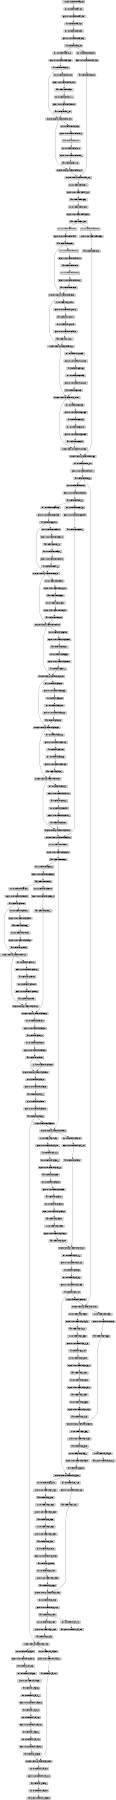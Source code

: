 digraph {
	graph [size="12,12"]
	node [align=left fontname=monospace fontsize=10 height=0.2 ranksep=0.1 shape=box style=filled]
	"QuantStub-139871809995488"
	"Conv2d-139871809994864"
	"BatchNorm2d-139871809994912"
	"ReLU-139871809994960"
	"Conv2d-139871809875920"
	"BatchNorm2d-139871809875824"
	"ReLU-139871809875488"
	"Conv2d-139871809875440"
	"BatchNorm2d-139871809875152"
	"ReLU-139871809875104"
	"Conv2d-139871809874288"
	"BatchNorm2d-139871809874000"
	"ReLU-139871809873952"
	"Conv2d-139871809874144"
	"BatchNorm2d-139871809873808"
	"ReLU-139871809874432"
	"FloatFunctional-139871809874096"
	"Conv2d-139871809874336"
	"BatchNorm2d-139871809873376"
	"ReLU-139871809873712"
	"Conv2d-139871809875776"
	"BatchNorm2d-139871809873184"
	"ReLU-139871809874048"
	"FloatFunctional-139871809873472"
	"FloatFunctional-139871809874864"
	"Conv2d-139871809875344"
	"BatchNorm2d-139871809874768"
	"ReLU-139871809875536"
	"Conv2d-139871809874528"
	"BatchNorm2d-139871809875008"
	"ReLU-139871809874816"
	"Conv2d-139871809873232"
	"BatchNorm2d-139871809872992"
	"ReLU-139871809875392"
	"Conv2d-139871809872080"
	"BatchNorm2d-139871809872176"
	"ReLU-139871809872128"
	"Conv2d-139871809872320"
	"BatchNorm2d-139871809872224"
	"ReLU-139871809872512"
	"FloatFunctional-139871809873520"
	"Conv2d-139871976401792"
	"BatchNorm2d-139871976402704"
	"ReLU-139871976401072"
	"Conv2d-139871976400400"
	"BatchNorm2d-139871976399248"
	"ReLU-139871976402464"
	"FloatFunctional-139871809873424"
	"Conv2d-139871976400592"
	"BatchNorm2d-139871976402752"
	"ReLU-139871976399056"
	"Conv2d-139871810522896"
	"BatchNorm2d-139871976400640"
	"ReLU-139871810521168"
	"FloatFunctional-139871976401120"
	"Conv2d-139871810522608"
	"BatchNorm2d-139871810521552"
	"ReLU-139871810521696"
	"Conv2d-139871810522416"
	"BatchNorm2d-139871810520832"
	"ReLU-139871810520592"
	"FloatFunctional-139871976401312"
	"FloatFunctional-139871809872656"
	"Conv2d-139871809874672"
	"BatchNorm2d-139871809872944"
	"ReLU-139871809873664"
	"Conv2d-139871809872800"
	"BatchNorm2d-139871809873088"
	"ReLU-139871809872464"
	"Conv2d-139871810520736"
	"BatchNorm2d-139871810519680"
	"ReLU-139871810520976"
	"Conv2d-139871810239120"
	"BatchNorm2d-139871810238640"
	"ReLU-139871810237440"
	"Conv2d-139871810239504"
	"BatchNorm2d-139871810237920"
	"ReLU-139871810239744"
	"FloatFunctional-139871810238400"
	"Conv2d-139871810239216"
	"BatchNorm2d-139871810240416"
	"ReLU-139871810236528"
	"Conv2d-139871810240320"
	"BatchNorm2d-139871810238496"
	"ReLU-139871810237680"
	"FloatFunctional-139871810237008"
	"Conv2d-139871975985936"
	"BatchNorm2d-139871975986032"
	"ReLU-139871975986224"
	"Conv2d-139871975985552"
	"BatchNorm2d-139871975986320"
	"ReLU-139871975985744"
	"FloatFunctional-139871810240128"
	"Conv2d-139871975986128"
	"BatchNorm2d-139871975986656"
	"ReLU-139871975986608"
	"Conv2d-139871975986272"
	"BatchNorm2d-139871975986848"
	"ReLU-139871975986176"
	"FloatFunctional-139871975986752"
	"Conv2d-139871975986464"
	"BatchNorm2d-139871975987184"
	"ReLU-139871975987136"
	"Conv2d-139871975985456"
	"BatchNorm2d-139871975987376"
	"ReLU-139871975986704"
	"FloatFunctional-139871975987280"
	"Conv2d-139871975986944"
	"BatchNorm2d-139871975987712"
	"ReLU-139871975987664"
	"Conv2d-139871975986992"
	"BatchNorm2d-139871975987904"
	"ReLU-139871975987232"
	"FloatFunctional-139871975987808"
	"FloatFunctional-139871810519824"
	"Conv2d-139871810238880"
	"BatchNorm2d-139871810520496"
	"ReLU-139871810238160"
	"Conv2d-139871810521264"
	"BatchNorm2d-139871810520352"
	"ReLU-139871810237296"
	"Conv2d-139871975987952"
	"BatchNorm2d-139871975988096"
	"ReLU-139871975987088"
	"Conv2d-139871975989104"
	"BatchNorm2d-139871975989200"
	"ReLU-139871975988864"
	"Conv2d-139871975792752"
	"BatchNorm2d-139871975989152"
	"ReLU-139871975792896"
	"FloatFunctional-139871975987472"
	"Conv2d-139871975792704"
	"BatchNorm2d-139871975793184"
	"ReLU-139871975793136"
	"Conv2d-139871975792800"
	"BatchNorm2d-139871975793376"
	"ReLU-139871975792992"
	"FloatFunctional-139871975987760"
	"FloatFunctional-139871975988576"
	"Conv2d-139871975987520"
	"BatchNorm2d-139871975988432"
	"ReLU-139871975988048"
	"Conv2d-139871975793616"
	"BatchNorm2d-139871975989056"
	"ReLU-139871975793232"
	"MaxPool2d-139871975987328"
	"FloatFunctional-139871975988960"
	"Conv2d-139871975793472"
	"BatchNorm2d-139871975793568"
	"ReLU-139871975792944"
	"Conv2d-139871975793088"
	"BatchNorm2d-139871975988672"
	"ReLU-139871975793664"
	"Upsample-139871809995200"
	"FloatFunctional-139871975793328"
	"Conv2d-139871975794096"
	"BatchNorm2d-139871975794288"
	"ReLU-139871975794240"
	"Conv2d-139871975795344"
	"BatchNorm2d-139871975795440"
	"ReLU-139871975795392"
	"Conv2d-139871975795200"
	"BatchNorm2d-139871975795632"
	"ReLU-139871975795104"
	"Conv2d-139871975795008"
	"BatchNorm2d-139871975795968"
	"ReLU-139871975795920"
	"Conv2d-139871975793808"
	"BatchNorm2d-139871975796160"
	"ReLU-139871975795488"
	"FloatFunctional-139871975794768"
	"Conv2d-139871975794144"
	"BatchNorm2d-139871975794672"
	"ReLU-139871975793856"
	"Conv2d-139871975794624"
	"BatchNorm2d-139871975794528"
	"ReLU-139871975794720"
	"Upsample-139871975796112"
	"FloatFunctional-139871975794192"
	"Conv2d-139871975796352"
	"BatchNorm2d-139871975796496"
	"ReLU-139871975796448"
	"Conv2d-139871975146352"
	"BatchNorm2d-139871975146448"
	"ReLU-139871975146400"
	"Conv2d-139871975146208"
	"BatchNorm2d-139871975146640"
	"ReLU-139871975146112"
	"Conv2d-139871975146016"
	"BatchNorm2d-139871975146976"
	"ReLU-139871975146928"
	"Conv2d-139871975145536"
	"BatchNorm2d-139871975147168"
	"ReLU-139871975146496"
	"FloatFunctional-139871975795296"
	"Conv2d-139871975145584"
	"BatchNorm2d-139871975794960"
	"ReLU-139871975145728"
	"Conv2d-139871975796544"
	"BatchNorm2d-139871975796208"
	"ReLU-139871975146880"
	"FloatFunctional-139871975145824"
	"Conv2d-139871975145776"
	"BatchNorm2d-139871975147456"
	"ReLU-139871975146736"
	"Conv2d-139871975148512"
	"BatchNorm2d-139871975148608"
	"ReLU-139871975148560"
	"Conv2d-139871975148368"
	"BatchNorm2d-139871975148800"
	"ReLU-139871975148272"
	"Conv2d-139871975148176"
	"BatchNorm2d-139871975149136"
	"ReLU-139871975149088"
	"Conv2d-139871975147120"
	"BatchNorm2d-139871975149328"
	"ReLU-139871975148656"
	"FloatFunctional-139871975147936"
	"Conv2d-139871975147360"
	"BatchNorm2d-139871975147840"
	"ReLU-139871975147312"
	"Conv2d-139871975147888"
	"BatchNorm2d-139871975147600"
	"ReLU-139871975147696"
	"FloatFunctional-139871975147984"
	"Conv2d-139871975149520"
	"BatchNorm2d-139871975149376"
	"ReLU-139871974994080"
	"Conv2d-139871974995088"
	"BatchNorm2d-139871974995184"
	"ReLU-139871974995136"
	"Conv2d-139871974994944"
	"BatchNorm2d-139871974995376"
	"ReLU-139871974994848"
	"Conv2d-139871974994752"
	"BatchNorm2d-139871974995712"
	"ReLU-139871974995664"
	"Conv2d-139871974994176"
	"BatchNorm2d-139871974995904"
	"ReLU-139871974995232"
	"FloatFunctional-139871975148128"
	"Conv2d-139871974994128"
	"BatchNorm2d-139871974994416"
	"ReLU-139871974993984"
	"Conv2d-139871974996000"
	"DeQuantStub-139871974995328"
	"Conv2d-139871974994032"
	"BatchNorm2d-139871974994224"
	"ReLU-139871974994272"
	"Conv2d-139871974994704"
	"DeQuantStub-139871974994320"
	"Conv2d-139871975147408"
	"BatchNorm2d-139871975147648"
	"ReLU-139871975147264"
	"Conv2d-139871974996048"
	"DeQuantStub-139871975148464"
	"Conv2d-139871975796304"
	"BatchNorm2d-139871975796688"
	"ReLU-139871975796256"
	"Conv2d-139871975793712"
	"BatchNorm2d-139871975794480"
	"ReLU-139871975793904"
	"Conv2d-139871975988000"
	"BatchNorm2d-139871975988240"
	"ReLU-139871975988144"
	"Conv2d-139871810521456"
	"BatchNorm2d-139871810522992"
	"ReLU-139871810520304"
	"Conv2d-139871809873280"
	"BatchNorm2d-139871809873136"
	"ReLU-139871809873040"
	"Conv2d-139871809875296"
	"BatchNorm2d-139871809874960"
	"ReLU-139871809875680"
	"QuantStub-139871809995488" -> "Conv2d-139871809994864"
	"Conv2d-139871809994864" -> "BatchNorm2d-139871809994912"
	"BatchNorm2d-139871809994912" -> "ReLU-139871809994960"
	"ReLU-139871809994960" -> "Conv2d-139871809875920"
	"Conv2d-139871809875920" -> "BatchNorm2d-139871809875824"
	"BatchNorm2d-139871809875824" -> "ReLU-139871809875488"
	"ReLU-139871809875488" -> "Conv2d-139871809875440"
	"ReLU-139871809875488" -> "Conv2d-139871809875296"
	"Conv2d-139871809875440" -> "BatchNorm2d-139871809875152"
	"BatchNorm2d-139871809875152" -> "ReLU-139871809875104"
	"ReLU-139871809875104" -> "Conv2d-139871809874288"
	"ReLU-139871809875104" -> "FloatFunctional-139871809874096"
	"Conv2d-139871809874288" -> "BatchNorm2d-139871809874000"
	"BatchNorm2d-139871809874000" -> "ReLU-139871809873952"
	"ReLU-139871809873952" -> "Conv2d-139871809874144"
	"Conv2d-139871809874144" -> "BatchNorm2d-139871809873808"
	"BatchNorm2d-139871809873808" -> "ReLU-139871809874432"
	"ReLU-139871809874432" -> "FloatFunctional-139871809874096"
	"FloatFunctional-139871809874096" -> "Conv2d-139871809874336"
	"FloatFunctional-139871809874096" -> "FloatFunctional-139871809873472"
	"Conv2d-139871809874336" -> "BatchNorm2d-139871809873376"
	"BatchNorm2d-139871809873376" -> "ReLU-139871809873712"
	"ReLU-139871809873712" -> "Conv2d-139871809875776"
	"Conv2d-139871809875776" -> "BatchNorm2d-139871809873184"
	"BatchNorm2d-139871809873184" -> "ReLU-139871809874048"
	"ReLU-139871809874048" -> "FloatFunctional-139871809873472"
	"FloatFunctional-139871809873472" -> "FloatFunctional-139871809874864"
	"FloatFunctional-139871809874864" -> "Conv2d-139871809875344"
	"ReLU-139871809875680" -> "FloatFunctional-139871809874864"
	"Conv2d-139871809875344" -> "BatchNorm2d-139871809874768"
	"BatchNorm2d-139871809874768" -> "ReLU-139871809875536"
	"ReLU-139871809875536" -> "Conv2d-139871809874528"
	"Conv2d-139871809874528" -> "BatchNorm2d-139871809875008"
	"BatchNorm2d-139871809875008" -> "ReLU-139871809874816"
	"ReLU-139871809874816" -> "Conv2d-139871809873232"
	"ReLU-139871809874816" -> "Conv2d-139871809873280"
	"Conv2d-139871809873232" -> "BatchNorm2d-139871809872992"
	"BatchNorm2d-139871809872992" -> "ReLU-139871809875392"
	"ReLU-139871809875392" -> "Conv2d-139871809872080"
	"ReLU-139871809875392" -> "FloatFunctional-139871809873520"
	"Conv2d-139871809872080" -> "BatchNorm2d-139871809872176"
	"BatchNorm2d-139871809872176" -> "ReLU-139871809872128"
	"ReLU-139871809872128" -> "Conv2d-139871809872320"
	"Conv2d-139871809872320" -> "BatchNorm2d-139871809872224"
	"BatchNorm2d-139871809872224" -> "ReLU-139871809872512"
	"ReLU-139871809872512" -> "FloatFunctional-139871809873520"
	"FloatFunctional-139871809873520" -> "Conv2d-139871976401792"
	"FloatFunctional-139871809873520" -> "FloatFunctional-139871809873424"
	"Conv2d-139871976401792" -> "BatchNorm2d-139871976402704"
	"BatchNorm2d-139871976402704" -> "ReLU-139871976401072"
	"ReLU-139871976401072" -> "Conv2d-139871976400400"
	"Conv2d-139871976400400" -> "BatchNorm2d-139871976399248"
	"BatchNorm2d-139871976399248" -> "ReLU-139871976402464"
	"ReLU-139871976402464" -> "FloatFunctional-139871809873424"
	"FloatFunctional-139871809873424" -> "Conv2d-139871976400592"
	"FloatFunctional-139871809873424" -> "FloatFunctional-139871976401120"
	"Conv2d-139871976400592" -> "BatchNorm2d-139871976402752"
	"BatchNorm2d-139871976402752" -> "ReLU-139871976399056"
	"ReLU-139871976399056" -> "Conv2d-139871810522896"
	"Conv2d-139871810522896" -> "BatchNorm2d-139871976400640"
	"BatchNorm2d-139871976400640" -> "ReLU-139871810521168"
	"ReLU-139871810521168" -> "FloatFunctional-139871976401120"
	"FloatFunctional-139871976401120" -> "Conv2d-139871810522608"
	"FloatFunctional-139871976401120" -> "FloatFunctional-139871976401312"
	"Conv2d-139871810522608" -> "BatchNorm2d-139871810521552"
	"BatchNorm2d-139871810521552" -> "ReLU-139871810521696"
	"ReLU-139871810521696" -> "Conv2d-139871810522416"
	"Conv2d-139871810522416" -> "BatchNorm2d-139871810520832"
	"BatchNorm2d-139871810520832" -> "ReLU-139871810520592"
	"ReLU-139871810520592" -> "FloatFunctional-139871976401312"
	"FloatFunctional-139871976401312" -> "FloatFunctional-139871809872656"
	"FloatFunctional-139871809872656" -> "Conv2d-139871809874672"
	"ReLU-139871809873040" -> "FloatFunctional-139871809872656"
	"Conv2d-139871809874672" -> "BatchNorm2d-139871809872944"
	"BatchNorm2d-139871809872944" -> "ReLU-139871809873664"
	"ReLU-139871809873664" -> "Conv2d-139871809872800"
	"ReLU-139871809873664" -> "FloatFunctional-139871975794192"
	"Conv2d-139871809872800" -> "BatchNorm2d-139871809873088"
	"BatchNorm2d-139871809873088" -> "ReLU-139871809872464"
	"ReLU-139871809872464" -> "Conv2d-139871810520736"
	"ReLU-139871809872464" -> "Conv2d-139871810521456"
	"Conv2d-139871810520736" -> "BatchNorm2d-139871810519680"
	"BatchNorm2d-139871810519680" -> "ReLU-139871810520976"
	"ReLU-139871810520976" -> "Conv2d-139871810239120"
	"ReLU-139871810520976" -> "FloatFunctional-139871810238400"
	"Conv2d-139871810239120" -> "BatchNorm2d-139871810238640"
	"BatchNorm2d-139871810238640" -> "ReLU-139871810237440"
	"ReLU-139871810237440" -> "Conv2d-139871810239504"
	"Conv2d-139871810239504" -> "BatchNorm2d-139871810237920"
	"BatchNorm2d-139871810237920" -> "ReLU-139871810239744"
	"ReLU-139871810239744" -> "FloatFunctional-139871810238400"
	"FloatFunctional-139871810238400" -> "Conv2d-139871810239216"
	"FloatFunctional-139871810238400" -> "FloatFunctional-139871810237008"
	"Conv2d-139871810239216" -> "BatchNorm2d-139871810240416"
	"BatchNorm2d-139871810240416" -> "ReLU-139871810236528"
	"ReLU-139871810236528" -> "Conv2d-139871810240320"
	"Conv2d-139871810240320" -> "BatchNorm2d-139871810238496"
	"BatchNorm2d-139871810238496" -> "ReLU-139871810237680"
	"ReLU-139871810237680" -> "FloatFunctional-139871810237008"
	"FloatFunctional-139871810237008" -> "Conv2d-139871975985936"
	"FloatFunctional-139871810237008" -> "FloatFunctional-139871810240128"
	"Conv2d-139871975985936" -> "BatchNorm2d-139871975986032"
	"BatchNorm2d-139871975986032" -> "ReLU-139871975986224"
	"ReLU-139871975986224" -> "Conv2d-139871975985552"
	"Conv2d-139871975985552" -> "BatchNorm2d-139871975986320"
	"BatchNorm2d-139871975986320" -> "ReLU-139871975985744"
	"ReLU-139871975985744" -> "FloatFunctional-139871810240128"
	"FloatFunctional-139871810240128" -> "Conv2d-139871975986128"
	"FloatFunctional-139871810240128" -> "FloatFunctional-139871975986752"
	"Conv2d-139871975986128" -> "BatchNorm2d-139871975986656"
	"BatchNorm2d-139871975986656" -> "ReLU-139871975986608"
	"ReLU-139871975986608" -> "Conv2d-139871975986272"
	"Conv2d-139871975986272" -> "BatchNorm2d-139871975986848"
	"BatchNorm2d-139871975986848" -> "ReLU-139871975986176"
	"ReLU-139871975986176" -> "FloatFunctional-139871975986752"
	"FloatFunctional-139871975986752" -> "Conv2d-139871975986464"
	"FloatFunctional-139871975986752" -> "FloatFunctional-139871975987280"
	"Conv2d-139871975986464" -> "BatchNorm2d-139871975987184"
	"BatchNorm2d-139871975987184" -> "ReLU-139871975987136"
	"ReLU-139871975987136" -> "Conv2d-139871975985456"
	"Conv2d-139871975985456" -> "BatchNorm2d-139871975987376"
	"BatchNorm2d-139871975987376" -> "ReLU-139871975986704"
	"ReLU-139871975986704" -> "FloatFunctional-139871975987280"
	"FloatFunctional-139871975987280" -> "Conv2d-139871975986944"
	"FloatFunctional-139871975987280" -> "FloatFunctional-139871975987808"
	"Conv2d-139871975986944" -> "BatchNorm2d-139871975987712"
	"BatchNorm2d-139871975987712" -> "ReLU-139871975987664"
	"ReLU-139871975987664" -> "Conv2d-139871975986992"
	"Conv2d-139871975986992" -> "BatchNorm2d-139871975987904"
	"BatchNorm2d-139871975987904" -> "ReLU-139871975987232"
	"ReLU-139871975987232" -> "FloatFunctional-139871975987808"
	"FloatFunctional-139871975987808" -> "FloatFunctional-139871810519824"
	"FloatFunctional-139871810519824" -> "Conv2d-139871810238880"
	"ReLU-139871810520304" -> "FloatFunctional-139871810519824"
	"Conv2d-139871810238880" -> "BatchNorm2d-139871810520496"
	"BatchNorm2d-139871810520496" -> "ReLU-139871810238160"
	"ReLU-139871810238160" -> "Conv2d-139871810521264"
	"ReLU-139871810238160" -> "FloatFunctional-139871975793328"
	"Conv2d-139871810521264" -> "BatchNorm2d-139871810520352"
	"BatchNorm2d-139871810520352" -> "ReLU-139871810237296"
	"ReLU-139871810237296" -> "Conv2d-139871975987952"
	"ReLU-139871810237296" -> "Conv2d-139871975988000"
	"Conv2d-139871975987952" -> "BatchNorm2d-139871975988096"
	"BatchNorm2d-139871975988096" -> "ReLU-139871975987088"
	"ReLU-139871975987088" -> "Conv2d-139871975989104"
	"ReLU-139871975987088" -> "FloatFunctional-139871975987472"
	"Conv2d-139871975989104" -> "BatchNorm2d-139871975989200"
	"BatchNorm2d-139871975989200" -> "ReLU-139871975988864"
	"ReLU-139871975988864" -> "Conv2d-139871975792752"
	"Conv2d-139871975792752" -> "BatchNorm2d-139871975989152"
	"BatchNorm2d-139871975989152" -> "ReLU-139871975792896"
	"ReLU-139871975792896" -> "FloatFunctional-139871975987472"
	"FloatFunctional-139871975987472" -> "Conv2d-139871975792704"
	"FloatFunctional-139871975987472" -> "FloatFunctional-139871975987760"
	"Conv2d-139871975792704" -> "BatchNorm2d-139871975793184"
	"BatchNorm2d-139871975793184" -> "ReLU-139871975793136"
	"ReLU-139871975793136" -> "Conv2d-139871975792800"
	"Conv2d-139871975792800" -> "BatchNorm2d-139871975793376"
	"BatchNorm2d-139871975793376" -> "ReLU-139871975792992"
	"ReLU-139871975792992" -> "FloatFunctional-139871975987760"
	"FloatFunctional-139871975987760" -> "FloatFunctional-139871975988576"
	"FloatFunctional-139871975988576" -> "Conv2d-139871975987520"
	"ReLU-139871975988144" -> "FloatFunctional-139871975988576"
	"Conv2d-139871975987520" -> "BatchNorm2d-139871975988432"
	"BatchNorm2d-139871975988432" -> "ReLU-139871975988048"
	"ReLU-139871975988048" -> "Conv2d-139871975793616"
	"Conv2d-139871975793616" -> "BatchNorm2d-139871975989056"
	"BatchNorm2d-139871975989056" -> "ReLU-139871975793232"
	"ReLU-139871975793232" -> "MaxPool2d-139871975987328"
	"ReLU-139871975793232" -> "FloatFunctional-139871975988960"
	"MaxPool2d-139871975987328" -> "FloatFunctional-139871975988960"
	"FloatFunctional-139871975988960" -> "Conv2d-139871975793472"
	"Conv2d-139871975793472" -> "BatchNorm2d-139871975793568"
	"BatchNorm2d-139871975793568" -> "ReLU-139871975792944"
	"ReLU-139871975792944" -> "Conv2d-139871975793088"
	"Conv2d-139871975793088" -> "BatchNorm2d-139871975988672"
	"BatchNorm2d-139871975988672" -> "ReLU-139871975793664"
	"ReLU-139871975793664" -> "Upsample-139871809995200"
	"ReLU-139871975793664" -> "FloatFunctional-139871975147984"
	"Upsample-139871809995200" -> "FloatFunctional-139871975793328"
	"FloatFunctional-139871975793328" -> "Conv2d-139871975794096"
	"FloatFunctional-139871975793328" -> "Conv2d-139871975793712"
	"Conv2d-139871975794096" -> "BatchNorm2d-139871975794288"
	"BatchNorm2d-139871975794288" -> "ReLU-139871975794240"
	"ReLU-139871975794240" -> "Conv2d-139871975795344"
	"Conv2d-139871975795344" -> "BatchNorm2d-139871975795440"
	"BatchNorm2d-139871975795440" -> "ReLU-139871975795392"
	"ReLU-139871975795392" -> "Conv2d-139871975795200"
	"Conv2d-139871975795200" -> "BatchNorm2d-139871975795632"
	"BatchNorm2d-139871975795632" -> "ReLU-139871975795104"
	"ReLU-139871975795104" -> "Conv2d-139871975795008"
	"Conv2d-139871975795008" -> "BatchNorm2d-139871975795968"
	"BatchNorm2d-139871975795968" -> "ReLU-139871975795920"
	"ReLU-139871975795920" -> "Conv2d-139871975793808"
	"Conv2d-139871975793808" -> "BatchNorm2d-139871975796160"
	"BatchNorm2d-139871975796160" -> "ReLU-139871975795488"
	"ReLU-139871975795488" -> "FloatFunctional-139871975794768"
	"FloatFunctional-139871975794768" -> "Conv2d-139871975794144"
	"ReLU-139871975793904" -> "FloatFunctional-139871975794768"
	"Conv2d-139871975794144" -> "BatchNorm2d-139871975794672"
	"BatchNorm2d-139871975794672" -> "ReLU-139871975793856"
	"ReLU-139871975793856" -> "Conv2d-139871975794624"
	"Conv2d-139871975794624" -> "BatchNorm2d-139871975794528"
	"BatchNorm2d-139871975794528" -> "ReLU-139871975794720"
	"ReLU-139871975794720" -> "Upsample-139871975796112"
	"ReLU-139871975794720" -> "FloatFunctional-139871975145824"
	"Upsample-139871975796112" -> "FloatFunctional-139871975794192"
	"FloatFunctional-139871975794192" -> "Conv2d-139871975796352"
	"FloatFunctional-139871975794192" -> "Conv2d-139871975796304"
	"Conv2d-139871975796352" -> "BatchNorm2d-139871975796496"
	"BatchNorm2d-139871975796496" -> "ReLU-139871975796448"
	"ReLU-139871975796448" -> "Conv2d-139871975146352"
	"Conv2d-139871975146352" -> "BatchNorm2d-139871975146448"
	"BatchNorm2d-139871975146448" -> "ReLU-139871975146400"
	"ReLU-139871975146400" -> "Conv2d-139871975146208"
	"Conv2d-139871975146208" -> "BatchNorm2d-139871975146640"
	"BatchNorm2d-139871975146640" -> "ReLU-139871975146112"
	"ReLU-139871975146112" -> "Conv2d-139871975146016"
	"Conv2d-139871975146016" -> "BatchNorm2d-139871975146976"
	"BatchNorm2d-139871975146976" -> "ReLU-139871975146928"
	"ReLU-139871975146928" -> "Conv2d-139871975145536"
	"Conv2d-139871975145536" -> "BatchNorm2d-139871975147168"
	"BatchNorm2d-139871975147168" -> "ReLU-139871975146496"
	"ReLU-139871975146496" -> "FloatFunctional-139871975795296"
	"FloatFunctional-139871975795296" -> "Conv2d-139871975145584"
	"ReLU-139871975796256" -> "FloatFunctional-139871975795296"
	"Conv2d-139871975145584" -> "BatchNorm2d-139871975794960"
	"BatchNorm2d-139871975794960" -> "ReLU-139871975145728"
	"ReLU-139871975145728" -> "Conv2d-139871975796544"
	"ReLU-139871975145728" -> "Conv2d-139871974996048"
	"Conv2d-139871975796544" -> "BatchNorm2d-139871975796208"
	"BatchNorm2d-139871975796208" -> "ReLU-139871975146880"
	"ReLU-139871975146880" -> "FloatFunctional-139871975145824"
	"FloatFunctional-139871975145824" -> "Conv2d-139871975145776"
	"FloatFunctional-139871975145824" -> "Conv2d-139871975147408"
	"Conv2d-139871975145776" -> "BatchNorm2d-139871975147456"
	"BatchNorm2d-139871975147456" -> "ReLU-139871975146736"
	"ReLU-139871975146736" -> "Conv2d-139871975148512"
	"Conv2d-139871975148512" -> "BatchNorm2d-139871975148608"
	"BatchNorm2d-139871975148608" -> "ReLU-139871975148560"
	"ReLU-139871975148560" -> "Conv2d-139871975148368"
	"Conv2d-139871975148368" -> "BatchNorm2d-139871975148800"
	"BatchNorm2d-139871975148800" -> "ReLU-139871975148272"
	"ReLU-139871975148272" -> "Conv2d-139871975148176"
	"Conv2d-139871975148176" -> "BatchNorm2d-139871975149136"
	"BatchNorm2d-139871975149136" -> "ReLU-139871975149088"
	"ReLU-139871975149088" -> "Conv2d-139871975147120"
	"Conv2d-139871975147120" -> "BatchNorm2d-139871975149328"
	"BatchNorm2d-139871975149328" -> "ReLU-139871975148656"
	"ReLU-139871975148656" -> "FloatFunctional-139871975147936"
	"FloatFunctional-139871975147936" -> "Conv2d-139871975147360"
	"ReLU-139871975147264" -> "FloatFunctional-139871975147936"
	"Conv2d-139871975147360" -> "BatchNorm2d-139871975147840"
	"BatchNorm2d-139871975147840" -> "ReLU-139871975147312"
	"ReLU-139871975147312" -> "Conv2d-139871975147888"
	"ReLU-139871975147312" -> "Conv2d-139871974994704"
	"Conv2d-139871975147888" -> "BatchNorm2d-139871975147600"
	"BatchNorm2d-139871975147600" -> "ReLU-139871975147696"
	"ReLU-139871975147696" -> "FloatFunctional-139871975147984"
	"FloatFunctional-139871975147984" -> "Conv2d-139871975149520"
	"FloatFunctional-139871975147984" -> "Conv2d-139871974994032"
	"Conv2d-139871975149520" -> "BatchNorm2d-139871975149376"
	"BatchNorm2d-139871975149376" -> "ReLU-139871974994080"
	"ReLU-139871974994080" -> "Conv2d-139871974995088"
	"Conv2d-139871974995088" -> "BatchNorm2d-139871974995184"
	"BatchNorm2d-139871974995184" -> "ReLU-139871974995136"
	"ReLU-139871974995136" -> "Conv2d-139871974994944"
	"Conv2d-139871974994944" -> "BatchNorm2d-139871974995376"
	"BatchNorm2d-139871974995376" -> "ReLU-139871974994848"
	"ReLU-139871974994848" -> "Conv2d-139871974994752"
	"Conv2d-139871974994752" -> "BatchNorm2d-139871974995712"
	"BatchNorm2d-139871974995712" -> "ReLU-139871974995664"
	"ReLU-139871974995664" -> "Conv2d-139871974994176"
	"Conv2d-139871974994176" -> "BatchNorm2d-139871974995904"
	"BatchNorm2d-139871974995904" -> "ReLU-139871974995232"
	"ReLU-139871974995232" -> "FloatFunctional-139871975148128"
	"FloatFunctional-139871975148128" -> "Conv2d-139871974994128"
	"ReLU-139871974994272" -> "FloatFunctional-139871975148128"
	"Conv2d-139871974994128" -> "BatchNorm2d-139871974994416"
	"BatchNorm2d-139871974994416" -> "ReLU-139871974993984"
	"ReLU-139871974993984" -> "Conv2d-139871974996000"
	"Conv2d-139871974996000" -> "DeQuantStub-139871974995328"
	"Conv2d-139871974994032" -> "BatchNorm2d-139871974994224"
	"BatchNorm2d-139871974994224" -> "ReLU-139871974994272"
	"Conv2d-139871974994704" -> "DeQuantStub-139871974994320"
	"Conv2d-139871975147408" -> "BatchNorm2d-139871975147648"
	"BatchNorm2d-139871975147648" -> "ReLU-139871975147264"
	"Conv2d-139871974996048" -> "DeQuantStub-139871975148464"
	"Conv2d-139871975796304" -> "BatchNorm2d-139871975796688"
	"BatchNorm2d-139871975796688" -> "ReLU-139871975796256"
	"Conv2d-139871975793712" -> "BatchNorm2d-139871975794480"
	"BatchNorm2d-139871975794480" -> "ReLU-139871975793904"
	"Conv2d-139871975988000" -> "BatchNorm2d-139871975988240"
	"BatchNorm2d-139871975988240" -> "ReLU-139871975988144"
	"Conv2d-139871810521456" -> "BatchNorm2d-139871810522992"
	"BatchNorm2d-139871810522992" -> "ReLU-139871810520304"
	"Conv2d-139871809873280" -> "BatchNorm2d-139871809873136"
	"BatchNorm2d-139871809873136" -> "ReLU-139871809873040"
	"Conv2d-139871809875296" -> "BatchNorm2d-139871809874960"
	"BatchNorm2d-139871809874960" -> "ReLU-139871809875680"
}
